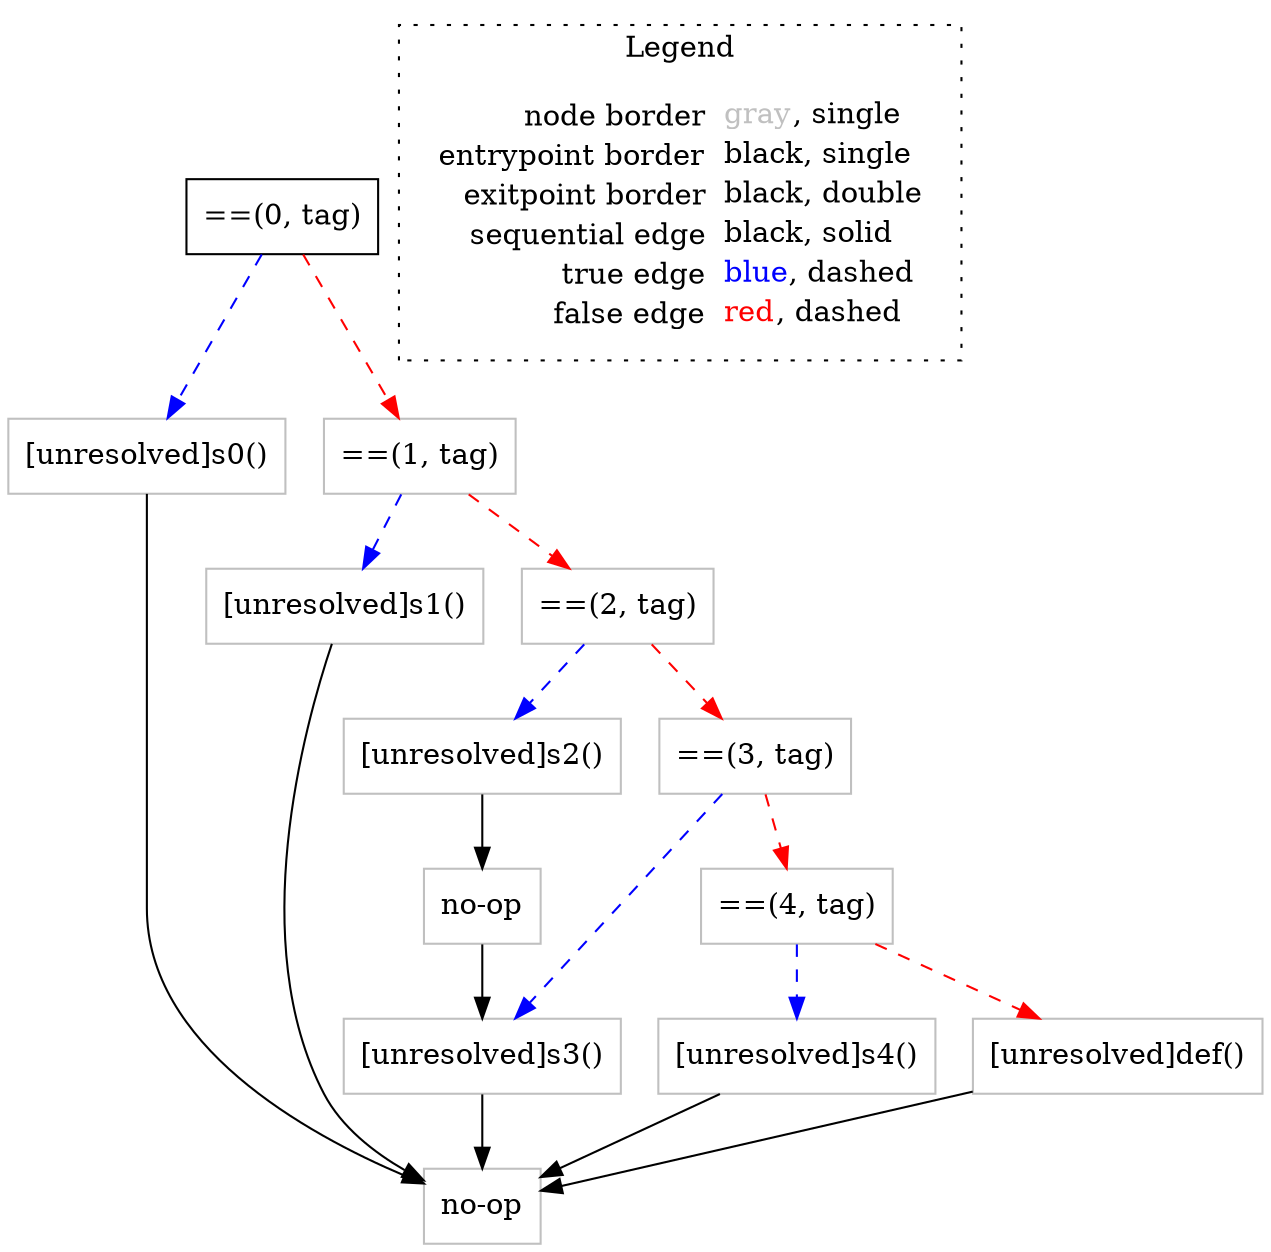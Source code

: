 digraph {
	"node0" [shape="rect",color="black",label=<==(0, tag)>];
	"node1" [shape="rect",color="gray",label=<[unresolved]s4()>];
	"node2" [shape="rect",color="gray",label=<==(4, tag)>];
	"node3" [shape="rect",color="gray",label=<[unresolved]s2()>];
	"node4" [shape="rect",color="gray",label=<[unresolved]def()>];
	"node5" [shape="rect",color="gray",label=<[unresolved]s3()>];
	"node6" [shape="rect",color="gray",label=<[unresolved]s0()>];
	"node7" [shape="rect",color="gray",label=<[unresolved]s1()>];
	"node8" [shape="rect",color="gray",label=<==(3, tag)>];
	"node9" [shape="rect",color="gray",label=<==(2, tag)>];
	"node10" [shape="rect",color="gray",label=<no-op>];
	"node11" [shape="rect",color="gray",label=<==(1, tag)>];
	"node12" [shape="rect",color="gray",label=<no-op>];
	"node1" -> "node12" [color="black"];
	"node2" -> "node1" [color="blue",style="dashed"];
	"node2" -> "node4" [color="red",style="dashed"];
	"node3" -> "node10" [color="black"];
	"node4" -> "node12" [color="black"];
	"node5" -> "node12" [color="black"];
	"node6" -> "node12" [color="black"];
	"node7" -> "node12" [color="black"];
	"node8" -> "node2" [color="red",style="dashed"];
	"node8" -> "node5" [color="blue",style="dashed"];
	"node9" -> "node3" [color="blue",style="dashed"];
	"node9" -> "node8" [color="red",style="dashed"];
	"node10" -> "node5" [color="black"];
	"node11" -> "node7" [color="blue",style="dashed"];
	"node11" -> "node9" [color="red",style="dashed"];
	"node0" -> "node11" [color="red",style="dashed"];
	"node0" -> "node6" [color="blue",style="dashed"];
subgraph cluster_legend {
	label="Legend";
	style=dotted;
	node [shape=plaintext];
	"legend" [label=<<table border="0" cellpadding="2" cellspacing="0" cellborder="0"><tr><td align="right">node border&nbsp;</td><td align="left"><font color="gray">gray</font>, single</td></tr><tr><td align="right">entrypoint border&nbsp;</td><td align="left"><font color="black">black</font>, single</td></tr><tr><td align="right">exitpoint border&nbsp;</td><td align="left"><font color="black">black</font>, double</td></tr><tr><td align="right">sequential edge&nbsp;</td><td align="left"><font color="black">black</font>, solid</td></tr><tr><td align="right">true edge&nbsp;</td><td align="left"><font color="blue">blue</font>, dashed</td></tr><tr><td align="right">false edge&nbsp;</td><td align="left"><font color="red">red</font>, dashed</td></tr></table>>];
}

}
